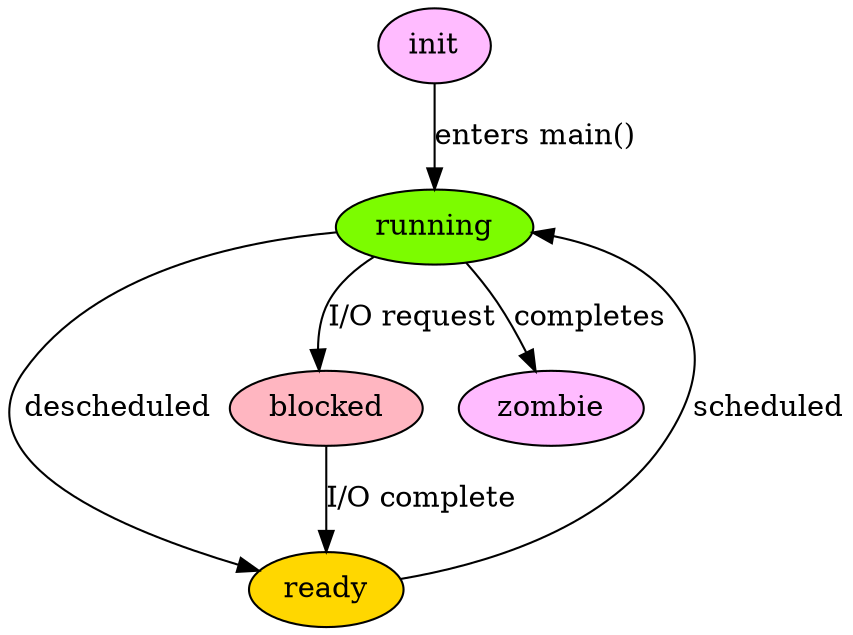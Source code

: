 digraph G {

	running [fillcolor=lawngreen, style="filled"];
	ready [fillcolor=gold, style="filled"];
	blocked [fillcolor=lightpink, style="filled"];
	init, zombie [fillcolor=plum1, style="filled"];

    running -> ready [label="descheduled"];
    ready -> running [label="scheduled"];
    running -> blocked [label="I/O request"];
    blocked -> ready [label="I/O complete"];
    init -> running [label="enters main()"];
    running -> zombie [label="completes"];
}
